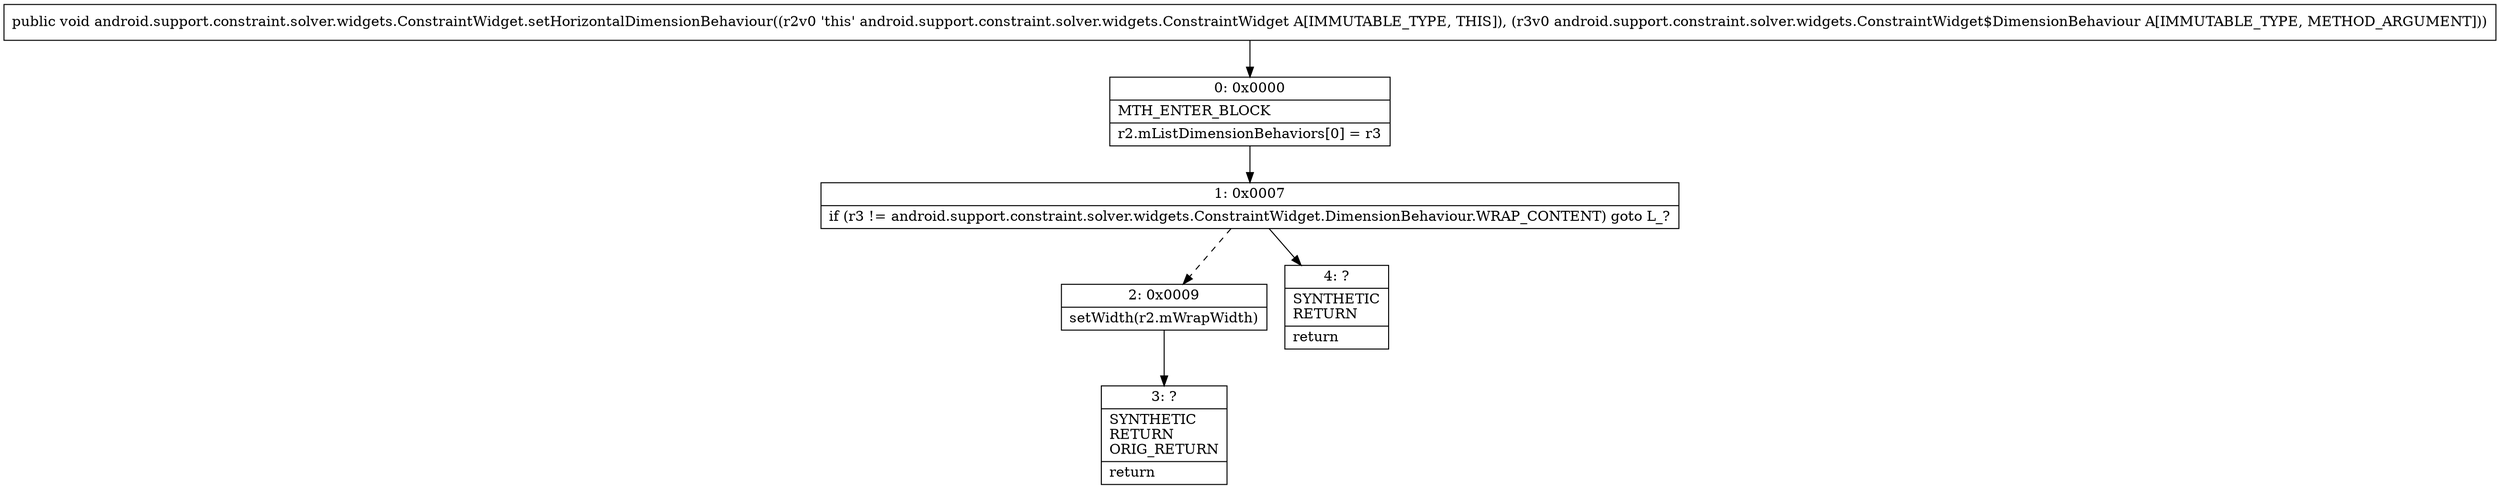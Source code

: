 digraph "CFG forandroid.support.constraint.solver.widgets.ConstraintWidget.setHorizontalDimensionBehaviour(Landroid\/support\/constraint\/solver\/widgets\/ConstraintWidget$DimensionBehaviour;)V" {
Node_0 [shape=record,label="{0\:\ 0x0000|MTH_ENTER_BLOCK\l|r2.mListDimensionBehaviors[0] = r3\l}"];
Node_1 [shape=record,label="{1\:\ 0x0007|if (r3 != android.support.constraint.solver.widgets.ConstraintWidget.DimensionBehaviour.WRAP_CONTENT) goto L_?\l}"];
Node_2 [shape=record,label="{2\:\ 0x0009|setWidth(r2.mWrapWidth)\l}"];
Node_3 [shape=record,label="{3\:\ ?|SYNTHETIC\lRETURN\lORIG_RETURN\l|return\l}"];
Node_4 [shape=record,label="{4\:\ ?|SYNTHETIC\lRETURN\l|return\l}"];
MethodNode[shape=record,label="{public void android.support.constraint.solver.widgets.ConstraintWidget.setHorizontalDimensionBehaviour((r2v0 'this' android.support.constraint.solver.widgets.ConstraintWidget A[IMMUTABLE_TYPE, THIS]), (r3v0 android.support.constraint.solver.widgets.ConstraintWidget$DimensionBehaviour A[IMMUTABLE_TYPE, METHOD_ARGUMENT])) }"];
MethodNode -> Node_0;
Node_0 -> Node_1;
Node_1 -> Node_2[style=dashed];
Node_1 -> Node_4;
Node_2 -> Node_3;
}

